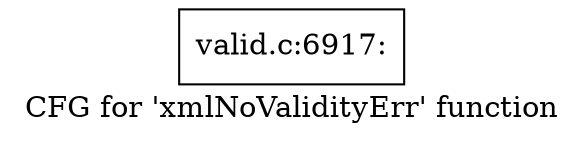 digraph "CFG for 'xmlNoValidityErr' function" {
	label="CFG for 'xmlNoValidityErr' function";

	Node0x5393470 [shape=record,label="{valid.c:6917:}"];
}
